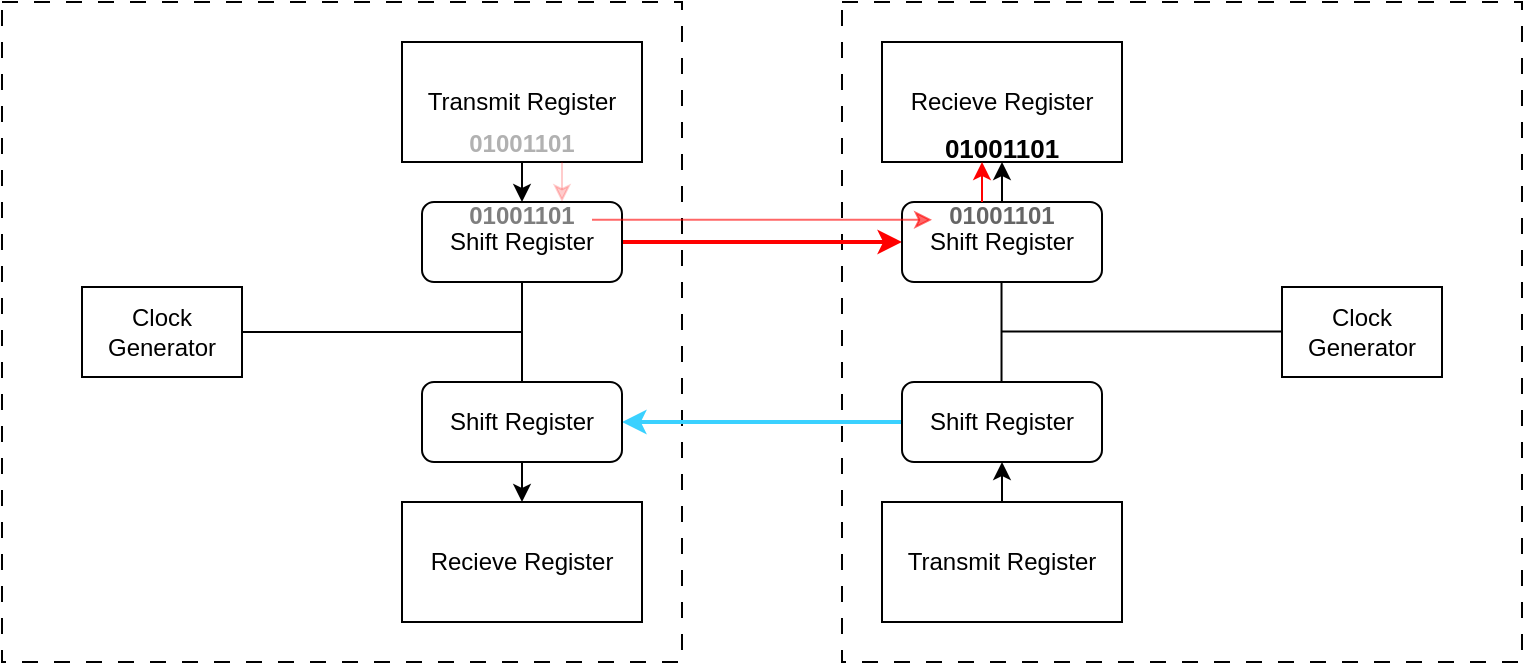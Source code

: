 <mxfile version="26.2.2">
  <diagram name="Page-1" id="gdwfUhKeecnfwwhDLe27">
    <mxGraphModel dx="625" dy="514" grid="1" gridSize="10" guides="1" tooltips="1" connect="1" arrows="1" fold="1" page="1" pageScale="1" pageWidth="850" pageHeight="1100" math="0" shadow="0">
      <root>
        <mxCell id="0" />
        <mxCell id="1" parent="0" />
        <mxCell id="MpDcp7LP96T5za3nywK4-1" value="" style="rounded=0;whiteSpace=wrap;html=1;fillColor=none;dashed=1;dashPattern=8 8;" vertex="1" parent="1">
          <mxGeometry x="40" y="230" width="340" height="330" as="geometry" />
        </mxCell>
        <mxCell id="MpDcp7LP96T5za3nywK4-4" value="" style="rounded=0;whiteSpace=wrap;html=1;fillColor=none;dashed=1;dashPattern=8 8;" vertex="1" parent="1">
          <mxGeometry x="460" y="230" width="340" height="330" as="geometry" />
        </mxCell>
        <mxCell id="MpDcp7LP96T5za3nywK4-21" style="edgeStyle=orthogonalEdgeStyle;rounded=0;orthogonalLoop=1;jettySize=auto;html=1;exitX=0.5;exitY=1;exitDx=0;exitDy=0;entryX=0.5;entryY=0;entryDx=0;entryDy=0;" edge="1" parent="1" source="MpDcp7LP96T5za3nywK4-7" target="MpDcp7LP96T5za3nywK4-11">
          <mxGeometry relative="1" as="geometry" />
        </mxCell>
        <mxCell id="MpDcp7LP96T5za3nywK4-7" value="Transmit Register" style="rounded=0;whiteSpace=wrap;html=1;" vertex="1" parent="1">
          <mxGeometry x="240" y="250" width="120" height="60" as="geometry" />
        </mxCell>
        <mxCell id="MpDcp7LP96T5za3nywK4-8" value="Recieve Register" style="rounded=0;whiteSpace=wrap;html=1;" vertex="1" parent="1">
          <mxGeometry x="240" y="480" width="120" height="60" as="geometry" />
        </mxCell>
        <mxCell id="MpDcp7LP96T5za3nywK4-25" style="edgeStyle=orthogonalEdgeStyle;rounded=0;orthogonalLoop=1;jettySize=auto;html=1;exitX=0.5;exitY=0;exitDx=0;exitDy=0;entryX=0.5;entryY=1;entryDx=0;entryDy=0;" edge="1" parent="1" source="MpDcp7LP96T5za3nywK4-9" target="MpDcp7LP96T5za3nywK4-13">
          <mxGeometry relative="1" as="geometry" />
        </mxCell>
        <mxCell id="MpDcp7LP96T5za3nywK4-9" value="Transmit Register" style="rounded=0;whiteSpace=wrap;html=1;" vertex="1" parent="1">
          <mxGeometry x="480" y="480" width="120" height="60" as="geometry" />
        </mxCell>
        <mxCell id="MpDcp7LP96T5za3nywK4-10" value="Recieve Register" style="rounded=0;whiteSpace=wrap;html=1;" vertex="1" parent="1">
          <mxGeometry x="480" y="250" width="120" height="60" as="geometry" />
        </mxCell>
        <mxCell id="MpDcp7LP96T5za3nywK4-27" style="edgeStyle=orthogonalEdgeStyle;rounded=0;orthogonalLoop=1;jettySize=auto;html=1;exitX=1;exitY=0.5;exitDx=0;exitDy=0;entryX=0;entryY=0.5;entryDx=0;entryDy=0;strokeWidth=2;strokeColor=#FF0000;" edge="1" parent="1" source="MpDcp7LP96T5za3nywK4-11" target="MpDcp7LP96T5za3nywK4-12">
          <mxGeometry relative="1" as="geometry" />
        </mxCell>
        <mxCell id="MpDcp7LP96T5za3nywK4-11" value="Shift Register" style="rounded=1;whiteSpace=wrap;html=1;" vertex="1" parent="1">
          <mxGeometry x="250" y="330" width="100" height="40" as="geometry" />
        </mxCell>
        <mxCell id="MpDcp7LP96T5za3nywK4-24" style="edgeStyle=orthogonalEdgeStyle;rounded=0;orthogonalLoop=1;jettySize=auto;html=1;exitX=0.5;exitY=0;exitDx=0;exitDy=0;entryX=0.5;entryY=1;entryDx=0;entryDy=0;" edge="1" parent="1" source="MpDcp7LP96T5za3nywK4-12" target="MpDcp7LP96T5za3nywK4-10">
          <mxGeometry relative="1" as="geometry" />
        </mxCell>
        <mxCell id="MpDcp7LP96T5za3nywK4-12" value="Shift Register" style="rounded=1;whiteSpace=wrap;html=1;" vertex="1" parent="1">
          <mxGeometry x="490" y="330" width="100" height="40" as="geometry" />
        </mxCell>
        <mxCell id="MpDcp7LP96T5za3nywK4-28" style="edgeStyle=orthogonalEdgeStyle;rounded=0;orthogonalLoop=1;jettySize=auto;html=1;exitX=0;exitY=0.5;exitDx=0;exitDy=0;entryX=1;entryY=0.5;entryDx=0;entryDy=0;strokeWidth=2;strokeColor=#3AD1FF;" edge="1" parent="1" source="MpDcp7LP96T5za3nywK4-13" target="MpDcp7LP96T5za3nywK4-14">
          <mxGeometry relative="1" as="geometry" />
        </mxCell>
        <mxCell id="MpDcp7LP96T5za3nywK4-13" value="Shift Register" style="rounded=1;whiteSpace=wrap;html=1;" vertex="1" parent="1">
          <mxGeometry x="490" y="420" width="100" height="40" as="geometry" />
        </mxCell>
        <mxCell id="MpDcp7LP96T5za3nywK4-22" style="edgeStyle=orthogonalEdgeStyle;rounded=0;orthogonalLoop=1;jettySize=auto;html=1;exitX=0.5;exitY=1;exitDx=0;exitDy=0;entryX=0.5;entryY=0;entryDx=0;entryDy=0;" edge="1" parent="1" source="MpDcp7LP96T5za3nywK4-14" target="MpDcp7LP96T5za3nywK4-8">
          <mxGeometry relative="1" as="geometry" />
        </mxCell>
        <mxCell id="MpDcp7LP96T5za3nywK4-14" value="Shift Register" style="rounded=1;whiteSpace=wrap;html=1;" vertex="1" parent="1">
          <mxGeometry x="250" y="420" width="100" height="40" as="geometry" />
        </mxCell>
        <mxCell id="MpDcp7LP96T5za3nywK4-15" value="Clock Generator" style="rounded=0;whiteSpace=wrap;html=1;" vertex="1" parent="1">
          <mxGeometry x="80" y="372.5" width="80" height="45" as="geometry" />
        </mxCell>
        <mxCell id="MpDcp7LP96T5za3nywK4-16" value="Clock Generator" style="rounded=0;whiteSpace=wrap;html=1;" vertex="1" parent="1">
          <mxGeometry x="680" y="372.5" width="80" height="45" as="geometry" />
        </mxCell>
        <mxCell id="MpDcp7LP96T5za3nywK4-17" value="" style="endArrow=none;html=1;rounded=0;entryX=0.5;entryY=1;entryDx=0;entryDy=0;exitX=0.5;exitY=0;exitDx=0;exitDy=0;" edge="1" parent="1" source="MpDcp7LP96T5za3nywK4-14" target="MpDcp7LP96T5za3nywK4-11">
          <mxGeometry width="50" height="50" relative="1" as="geometry">
            <mxPoint x="320" y="417.5" as="sourcePoint" />
            <mxPoint x="300" y="377.5" as="targetPoint" />
          </mxGeometry>
        </mxCell>
        <mxCell id="MpDcp7LP96T5za3nywK4-18" value="" style="endArrow=none;html=1;rounded=0;entryX=0.5;entryY=1;entryDx=0;entryDy=0;exitX=0.5;exitY=0;exitDx=0;exitDy=0;" edge="1" parent="1">
          <mxGeometry width="50" height="50" relative="1" as="geometry">
            <mxPoint x="539.76" y="420" as="sourcePoint" />
            <mxPoint x="539.76" y="370" as="targetPoint" />
          </mxGeometry>
        </mxCell>
        <mxCell id="MpDcp7LP96T5za3nywK4-19" value="" style="endArrow=none;html=1;rounded=0;entryX=1;entryY=0.5;entryDx=0;entryDy=0;" edge="1" parent="1" target="MpDcp7LP96T5za3nywK4-15">
          <mxGeometry width="50" height="50" relative="1" as="geometry">
            <mxPoint x="300" y="395" as="sourcePoint" />
            <mxPoint x="410" y="470" as="targetPoint" />
          </mxGeometry>
        </mxCell>
        <mxCell id="MpDcp7LP96T5za3nywK4-20" value="" style="endArrow=none;html=1;rounded=0;entryX=1;entryY=0.5;entryDx=0;entryDy=0;" edge="1" parent="1">
          <mxGeometry width="50" height="50" relative="1" as="geometry">
            <mxPoint x="680" y="394.71" as="sourcePoint" />
            <mxPoint x="540" y="394.71" as="targetPoint" />
          </mxGeometry>
        </mxCell>
        <mxCell id="MpDcp7LP96T5za3nywK4-29" value="01001101" style="text;html=1;align=center;verticalAlign=middle;whiteSpace=wrap;rounded=0;fontStyle=1;fontSize=13;" vertex="1" parent="1">
          <mxGeometry x="510" y="288" width="60" height="30" as="geometry" />
        </mxCell>
        <mxCell id="MpDcp7LP96T5za3nywK4-30" value="" style="endArrow=classic;html=1;rounded=0;fontColor=#FF0000;strokeColor=#FF0000;" edge="1" parent="1">
          <mxGeometry width="50" height="50" relative="1" as="geometry">
            <mxPoint x="530" y="330" as="sourcePoint" />
            <mxPoint x="530" y="310" as="targetPoint" />
          </mxGeometry>
        </mxCell>
        <mxCell id="MpDcp7LP96T5za3nywK4-31" value="01001101" style="text;html=1;align=center;verticalAlign=middle;whiteSpace=wrap;rounded=0;fontStyle=1;opacity=90;textOpacity=60;" vertex="1" parent="1">
          <mxGeometry x="510" y="322" width="60" height="30" as="geometry" />
        </mxCell>
        <mxCell id="MpDcp7LP96T5za3nywK4-32" value="" style="endArrow=classic;html=1;rounded=0;fontColor=#FF0000;strokeColor=#FF0000;opacity=60;" edge="1" parent="1">
          <mxGeometry width="50" height="50" relative="1" as="geometry">
            <mxPoint x="335" y="338.92" as="sourcePoint" />
            <mxPoint x="505" y="338.92" as="targetPoint" />
          </mxGeometry>
        </mxCell>
        <mxCell id="MpDcp7LP96T5za3nywK4-33" value="01001101" style="text;html=1;align=center;verticalAlign=middle;whiteSpace=wrap;rounded=0;fontStyle=1;textOpacity=50;" vertex="1" parent="1">
          <mxGeometry x="270" y="322" width="60" height="30" as="geometry" />
        </mxCell>
        <mxCell id="MpDcp7LP96T5za3nywK4-35" value="01001101" style="text;html=1;align=center;verticalAlign=middle;whiteSpace=wrap;rounded=0;fontStyle=1;textOpacity=30;" vertex="1" parent="1">
          <mxGeometry x="270" y="286" width="60" height="30" as="geometry" />
        </mxCell>
        <mxCell id="MpDcp7LP96T5za3nywK4-36" value="" style="endArrow=classic;html=1;rounded=0;fontColor=#FF0000;strokeColor=#FF0000;opacity=20;" edge="1" parent="1">
          <mxGeometry width="50" height="50" relative="1" as="geometry">
            <mxPoint x="320" y="310" as="sourcePoint" />
            <mxPoint x="320" y="330" as="targetPoint" />
          </mxGeometry>
        </mxCell>
      </root>
    </mxGraphModel>
  </diagram>
</mxfile>
